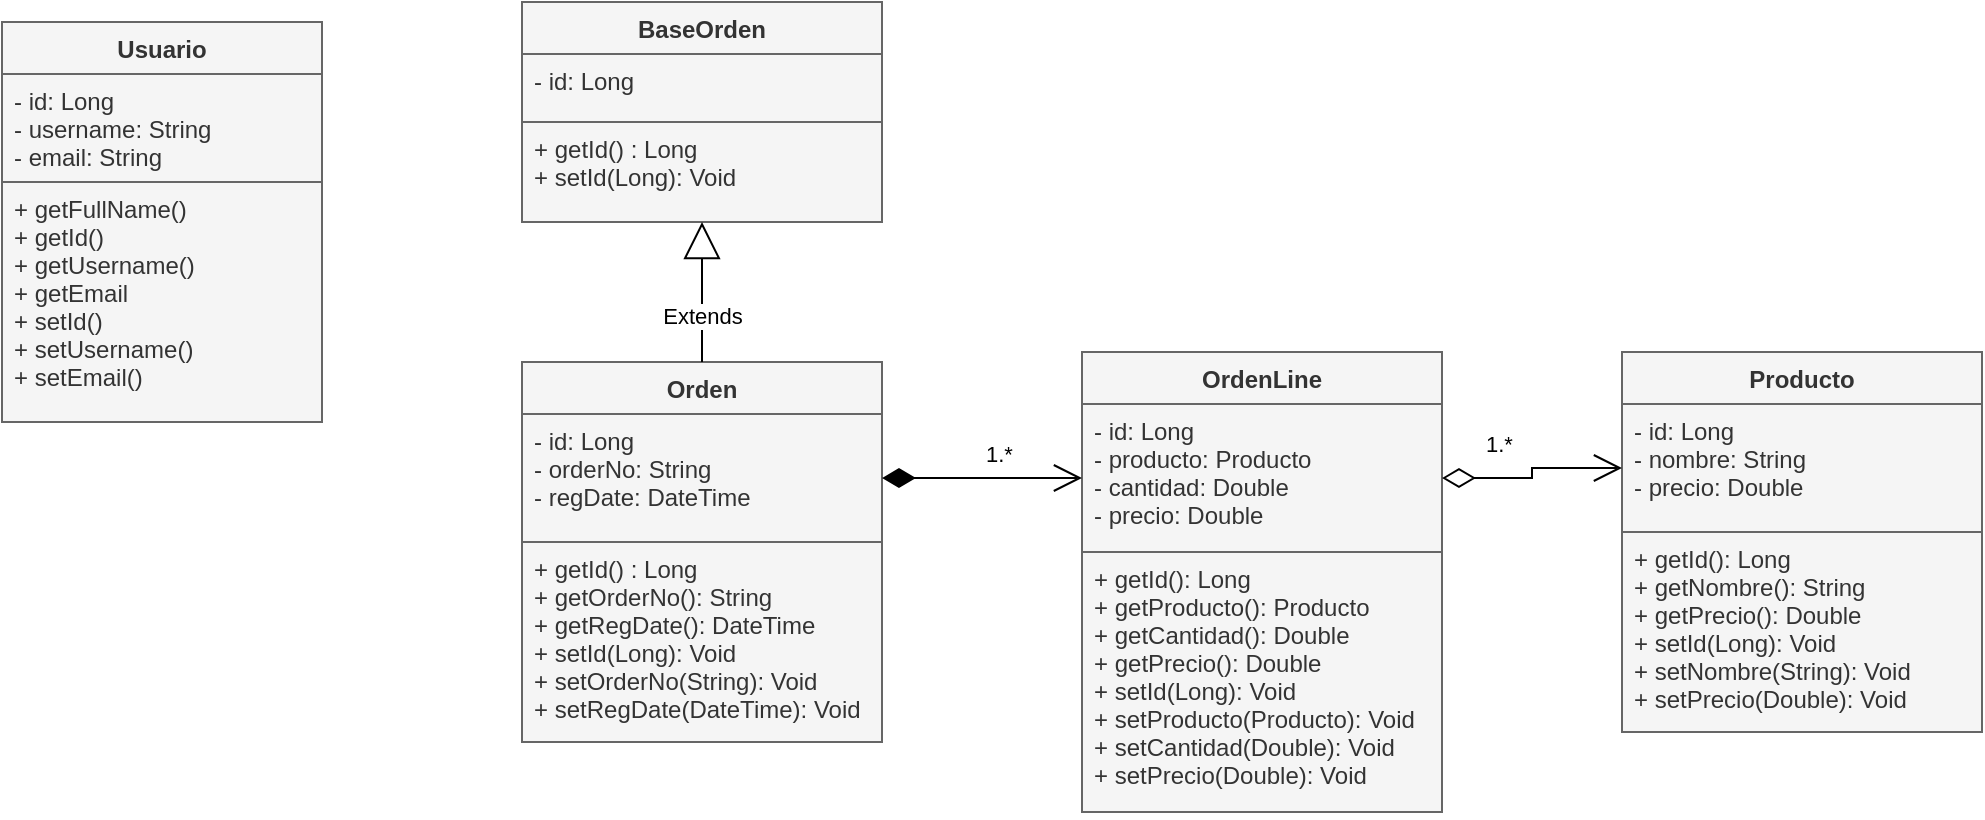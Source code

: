 <mxfile version="20.8.16" type="device"><diagram id="Dm6-c0FhstBRY-bzLGZH" name="clases"><mxGraphModel dx="1001" dy="731" grid="1" gridSize="10" guides="1" tooltips="1" connect="1" arrows="1" fold="1" page="1" pageScale="1" pageWidth="1100" pageHeight="850" math="0" shadow="0"><root><mxCell id="0"/><mxCell id="1" parent="0"/><mxCell id="-tEEJtXO0cSocUKGWQ4s-2" value="Usuario" style="swimlane;fontStyle=1;align=center;verticalAlign=top;childLayout=stackLayout;horizontal=1;startSize=26;horizontalStack=0;resizeParent=1;resizeParentMax=0;resizeLast=0;collapsible=1;marginBottom=0;fillColor=#f5f5f5;fontColor=#333333;strokeColor=#666666;" parent="1" vertex="1"><mxGeometry x="40" y="140" width="160" height="200" as="geometry"/></mxCell><mxCell id="-tEEJtXO0cSocUKGWQ4s-3" value="- id: Long&#10;- username: String&#10;- email: String" style="text;align=left;verticalAlign=top;spacingLeft=4;spacingRight=4;overflow=hidden;rotatable=0;points=[[0,0.5],[1,0.5]];portConstraint=eastwest;fillColor=#f5f5f5;fontColor=#333333;strokeColor=#666666;" parent="-tEEJtXO0cSocUKGWQ4s-2" vertex="1"><mxGeometry y="26" width="160" height="54" as="geometry"/></mxCell><mxCell id="-tEEJtXO0cSocUKGWQ4s-5" value="+ getFullName()&#10;+ getId()&#10;+ getUsername()&#10;+ getEmail&#10;+ setId()&#10;+ setUsername()&#10;+ setEmail()" style="text;strokeColor=#666666;fillColor=#f5f5f5;align=left;verticalAlign=top;spacingLeft=4;spacingRight=4;overflow=hidden;rotatable=0;points=[[0,0.5],[1,0.5]];portConstraint=eastwest;fontColor=#333333;" parent="-tEEJtXO0cSocUKGWQ4s-2" vertex="1"><mxGeometry y="80" width="160" height="120" as="geometry"/></mxCell><mxCell id="lI7krjBiQt4m2qKC--aI-1" value="Orden" style="swimlane;fontStyle=1;align=center;verticalAlign=top;childLayout=stackLayout;horizontal=1;startSize=26;horizontalStack=0;resizeParent=1;resizeParentMax=0;resizeLast=0;collapsible=1;marginBottom=0;fillColor=#f5f5f5;fontColor=#333333;strokeColor=#666666;" vertex="1" parent="1"><mxGeometry x="300" y="310" width="180" height="190" as="geometry"/></mxCell><mxCell id="lI7krjBiQt4m2qKC--aI-2" value="- id: Long&#10;- orderNo: String&#10;- regDate: DateTime" style="text;align=left;verticalAlign=top;spacingLeft=4;spacingRight=4;overflow=hidden;rotatable=0;points=[[0,0.5],[1,0.5]];portConstraint=eastwest;fillColor=#f5f5f5;fontColor=#333333;strokeColor=#666666;" vertex="1" parent="lI7krjBiQt4m2qKC--aI-1"><mxGeometry y="26" width="180" height="64" as="geometry"/></mxCell><mxCell id="lI7krjBiQt4m2qKC--aI-3" value="+ getId() : Long&#10;+ getOrderNo(): String&#10;+ getRegDate(): DateTime&#10;+ setId(Long): Void&#10;+ setOrderNo(String): Void&#10;+ setRegDate(DateTime): Void&#10;" style="text;strokeColor=#666666;fillColor=#f5f5f5;align=left;verticalAlign=top;spacingLeft=4;spacingRight=4;overflow=hidden;rotatable=0;points=[[0,0.5],[1,0.5]];portConstraint=eastwest;fontColor=#333333;" vertex="1" parent="lI7krjBiQt4m2qKC--aI-1"><mxGeometry y="90" width="180" height="100" as="geometry"/></mxCell><mxCell id="lI7krjBiQt4m2qKC--aI-4" value="BaseOrden" style="swimlane;fontStyle=1;align=center;verticalAlign=top;childLayout=stackLayout;horizontal=1;startSize=26;horizontalStack=0;resizeParent=1;resizeParentMax=0;resizeLast=0;collapsible=1;marginBottom=0;fillColor=#f5f5f5;fontColor=#333333;strokeColor=#666666;" vertex="1" parent="1"><mxGeometry x="300" y="130" width="180" height="110" as="geometry"/></mxCell><mxCell id="lI7krjBiQt4m2qKC--aI-5" value="- id: Long" style="text;align=left;verticalAlign=top;spacingLeft=4;spacingRight=4;overflow=hidden;rotatable=0;points=[[0,0.5],[1,0.5]];portConstraint=eastwest;fillColor=#f5f5f5;fontColor=#333333;strokeColor=#666666;" vertex="1" parent="lI7krjBiQt4m2qKC--aI-4"><mxGeometry y="26" width="180" height="34" as="geometry"/></mxCell><mxCell id="lI7krjBiQt4m2qKC--aI-6" value="+ getId() : Long&#10;+ setId(Long): Void&#10;" style="text;strokeColor=#666666;fillColor=#f5f5f5;align=left;verticalAlign=top;spacingLeft=4;spacingRight=4;overflow=hidden;rotatable=0;points=[[0,0.5],[1,0.5]];portConstraint=eastwest;fontColor=#333333;" vertex="1" parent="lI7krjBiQt4m2qKC--aI-4"><mxGeometry y="60" width="180" height="50" as="geometry"/></mxCell><mxCell id="lI7krjBiQt4m2qKC--aI-7" value="Extends" style="endArrow=block;endSize=16;endFill=0;html=1;rounded=0;exitX=0.5;exitY=0;exitDx=0;exitDy=0;entryX=0.5;entryY=1;entryDx=0;entryDy=0;" edge="1" parent="1" source="lI7krjBiQt4m2qKC--aI-1" target="lI7krjBiQt4m2qKC--aI-4"><mxGeometry x="-0.333" width="160" relative="1" as="geometry"><mxPoint x="130" y="300" as="sourcePoint"/><mxPoint x="510" y="260" as="targetPoint"/><mxPoint as="offset"/></mxGeometry></mxCell><mxCell id="lI7krjBiQt4m2qKC--aI-8" value="OrdenLine" style="swimlane;fontStyle=1;align=center;verticalAlign=top;childLayout=stackLayout;horizontal=1;startSize=26;horizontalStack=0;resizeParent=1;resizeParentMax=0;resizeLast=0;collapsible=1;marginBottom=0;fillColor=#f5f5f5;fontColor=#333333;strokeColor=#666666;" vertex="1" parent="1"><mxGeometry x="580" y="305" width="180" height="230" as="geometry"/></mxCell><mxCell id="lI7krjBiQt4m2qKC--aI-9" value="- id: Long&#10;- producto: Producto&#10;- cantidad: Double&#10;- precio: Double" style="text;align=left;verticalAlign=top;spacingLeft=4;spacingRight=4;overflow=hidden;rotatable=0;points=[[0,0.5],[1,0.5]];portConstraint=eastwest;fillColor=#f5f5f5;fontColor=#333333;strokeColor=#666666;" vertex="1" parent="lI7krjBiQt4m2qKC--aI-8"><mxGeometry y="26" width="180" height="74" as="geometry"/></mxCell><mxCell id="lI7krjBiQt4m2qKC--aI-10" value="+ getId(): Long&#10;+ getProducto(): Producto&#10;+ getCantidad(): Double&#10;+ getPrecio(): Double&#10;+ setId(Long): Void&#10;+ setProducto(Producto): Void&#10;+ setCantidad(Double): Void&#10;+ setPrecio(Double): Void" style="text;strokeColor=#666666;fillColor=#f5f5f5;align=left;verticalAlign=top;spacingLeft=4;spacingRight=4;overflow=hidden;rotatable=0;points=[[0,0.5],[1,0.5]];portConstraint=eastwest;fontColor=#333333;" vertex="1" parent="lI7krjBiQt4m2qKC--aI-8"><mxGeometry y="100" width="180" height="130" as="geometry"/></mxCell><mxCell id="lI7krjBiQt4m2qKC--aI-11" value="1.*" style="endArrow=open;html=1;endSize=12;startArrow=diamondThin;startSize=14;startFill=1;edgeStyle=orthogonalEdgeStyle;align=left;verticalAlign=bottom;rounded=0;exitX=1;exitY=0.5;exitDx=0;exitDy=0;entryX=0;entryY=0.5;entryDx=0;entryDy=0;" edge="1" parent="1" source="lI7krjBiQt4m2qKC--aI-2" target="lI7krjBiQt4m2qKC--aI-9"><mxGeometry y="3" relative="1" as="geometry"><mxPoint x="170" y="590" as="sourcePoint"/><mxPoint x="590" y="430" as="targetPoint"/><mxPoint as="offset"/></mxGeometry></mxCell><mxCell id="lI7krjBiQt4m2qKC--aI-13" value="Producto" style="swimlane;fontStyle=1;align=center;verticalAlign=top;childLayout=stackLayout;horizontal=1;startSize=26;horizontalStack=0;resizeParent=1;resizeParentMax=0;resizeLast=0;collapsible=1;marginBottom=0;fillColor=#f5f5f5;fontColor=#333333;strokeColor=#666666;" vertex="1" parent="1"><mxGeometry x="850" y="305" width="180" height="190" as="geometry"/></mxCell><mxCell id="lI7krjBiQt4m2qKC--aI-14" value="- id: Long&#10;- nombre: String&#10;- precio: Double" style="text;align=left;verticalAlign=top;spacingLeft=4;spacingRight=4;overflow=hidden;rotatable=0;points=[[0,0.5],[1,0.5]];portConstraint=eastwest;fillColor=#f5f5f5;fontColor=#333333;strokeColor=#666666;" vertex="1" parent="lI7krjBiQt4m2qKC--aI-13"><mxGeometry y="26" width="180" height="64" as="geometry"/></mxCell><mxCell id="lI7krjBiQt4m2qKC--aI-15" value="+ getId(): Long&#10;+ getNombre(): String&#10;+ getPrecio(): Double&#10;+ setId(Long): Void&#10;+ setNombre(String): Void&#10;+ setPrecio(Double): Void" style="text;strokeColor=#666666;fillColor=#f5f5f5;align=left;verticalAlign=top;spacingLeft=4;spacingRight=4;overflow=hidden;rotatable=0;points=[[0,0.5],[1,0.5]];portConstraint=eastwest;fontColor=#333333;" vertex="1" parent="lI7krjBiQt4m2qKC--aI-13"><mxGeometry y="90" width="180" height="100" as="geometry"/></mxCell><mxCell id="lI7krjBiQt4m2qKC--aI-16" value="1.*" style="endArrow=open;html=1;endSize=12;startArrow=diamondThin;startSize=14;startFill=0;edgeStyle=orthogonalEdgeStyle;align=left;verticalAlign=bottom;rounded=0;entryX=0;entryY=0.5;entryDx=0;entryDy=0;exitX=1;exitY=0.5;exitDx=0;exitDy=0;" edge="1" parent="1" source="lI7krjBiQt4m2qKC--aI-9" target="lI7krjBiQt4m2qKC--aI-14"><mxGeometry x="-0.579" y="8" relative="1" as="geometry"><mxPoint x="630" y="380" as="sourcePoint"/><mxPoint x="790" y="380" as="targetPoint"/><mxPoint as="offset"/></mxGeometry></mxCell></root></mxGraphModel></diagram></mxfile>